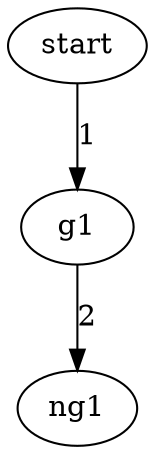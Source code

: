digraph G {
    start [init=1][match=0];
    g1 [init=0][match=0];
    ng1 [init=0][match=1];
    start -> g1  [label="1"][reset="{0}"]
    g1 -> ng1  [label="2"][guard="{x0 < 2}"];
}
